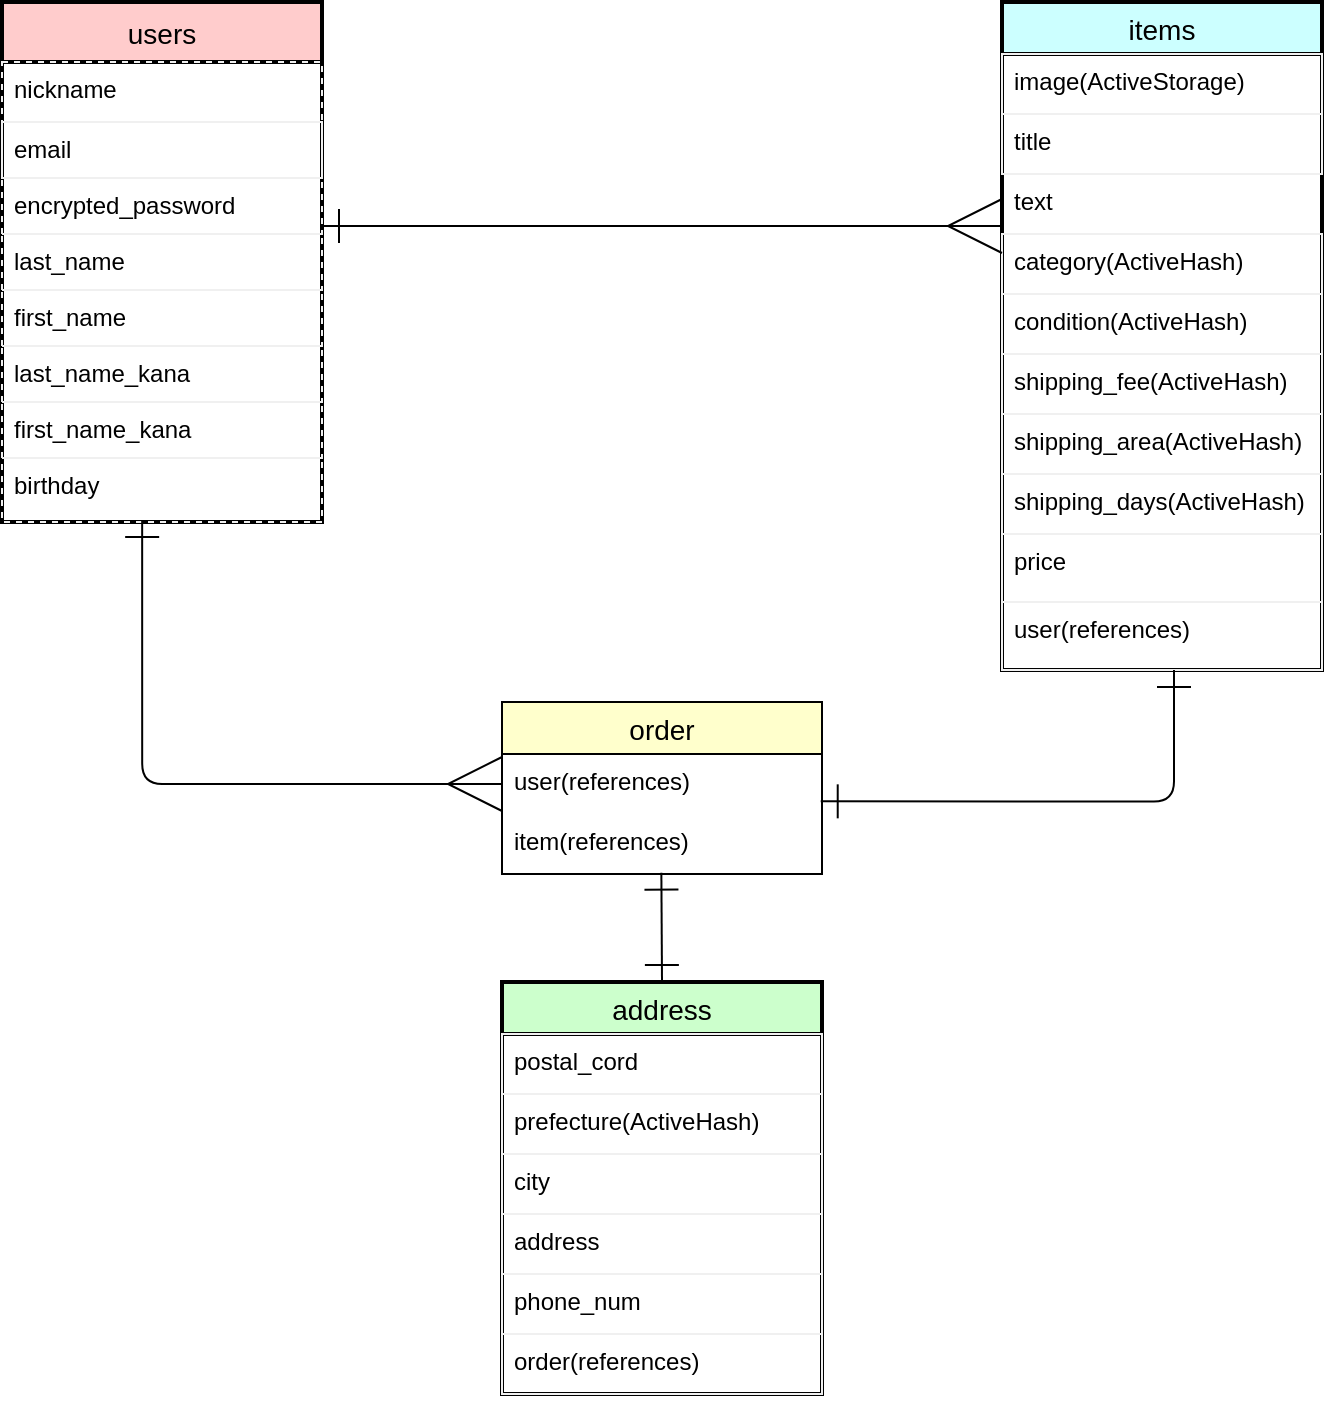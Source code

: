 <mxfile version="13.10.0" type="embed">
    <diagram id="MUXQ-F3lX838vJgPZNaB" name="ページ1">
        <mxGraphModel dx="728" dy="680" grid="1" gridSize="10" guides="1" tooltips="1" connect="1" arrows="1" fold="1" page="1" pageScale="1" pageWidth="850" pageHeight="1100" math="0" shadow="0">
            <root>
                <mxCell id="0"/>
                <mxCell id="1" parent="0"/>
                <mxCell id="16" value="users" style="swimlane;fontStyle=0;childLayout=stackLayout;horizontal=1;startSize=30;horizontalStack=0;resizeParent=1;resizeParentMax=0;resizeLast=0;collapsible=1;marginBottom=0;align=center;fontSize=14;rotation=0;strokeWidth=2;fontColor=#000000;fillColor=#FFCCCC;" parent="1" vertex="1">
                    <mxGeometry x="50" y="60" width="160" height="260" as="geometry"/>
                </mxCell>
                <mxCell id="17" value="nickname" style="text;fillColor=none;spacingLeft=4;spacingRight=4;overflow=hidden;rotatable=0;points=[[0,0.5],[1,0.5]];portConstraint=eastwest;fontSize=12;rotation=0;strokeColor=#f0f0f0;dashed=1;" parent="16" vertex="1">
                    <mxGeometry y="30" width="160" height="30" as="geometry"/>
                </mxCell>
                <mxCell id="27" value="email" style="text;fillColor=none;spacingLeft=4;spacingRight=4;overflow=hidden;rotatable=0;points=[[0,0.5],[1,0.5]];portConstraint=eastwest;fontSize=12;rotation=0;strokeColor=#f0f0f0;" parent="16" vertex="1">
                    <mxGeometry y="60" width="160" height="28" as="geometry"/>
                </mxCell>
                <mxCell id="28" value="encrypted_password" style="text;fillColor=none;spacingLeft=4;spacingRight=4;overflow=hidden;rotatable=0;points=[[0,0.5],[1,0.5]];portConstraint=eastwest;fontSize=12;rotation=0;dashed=1;strokeColor=#f0f0f0;" parent="16" vertex="1">
                    <mxGeometry y="88" width="160" height="28" as="geometry"/>
                </mxCell>
                <mxCell id="36" value="last_name" style="text;fillColor=none;spacingLeft=4;spacingRight=4;overflow=hidden;rotatable=0;points=[[0,0.5],[1,0.5]];portConstraint=eastwest;fontSize=12;rotation=0;dashed=1;strokeColor=#f0f0f0;" parent="16" vertex="1">
                    <mxGeometry y="116" width="160" height="28" as="geometry"/>
                </mxCell>
                <mxCell id="37" value="first_name" style="text;fillColor=none;spacingLeft=4;spacingRight=4;overflow=hidden;rotatable=0;points=[[0,0.5],[1,0.5]];portConstraint=eastwest;fontSize=12;rotation=0;dashed=1;strokeColor=#f0f0f0;" parent="16" vertex="1">
                    <mxGeometry y="144" width="160" height="28" as="geometry"/>
                </mxCell>
                <mxCell id="38" value="last_name_kana" style="text;fillColor=none;spacingLeft=4;spacingRight=4;overflow=hidden;rotatable=0;points=[[0,0.5],[1,0.5]];portConstraint=eastwest;fontSize=12;rotation=0;dashed=1;strokeColor=#f0f0f0;" parent="16" vertex="1">
                    <mxGeometry y="172" width="160" height="28" as="geometry"/>
                </mxCell>
                <mxCell id="39" value="first_name_kana" style="text;fillColor=none;spacingLeft=4;spacingRight=4;overflow=hidden;rotatable=0;points=[[0,0.5],[1,0.5]];portConstraint=eastwest;fontSize=12;rotation=0;dashed=1;strokeColor=#f0f0f0;" parent="16" vertex="1">
                    <mxGeometry y="200" width="160" height="28" as="geometry"/>
                </mxCell>
                <mxCell id="18" value="birthday" style="text;fillColor=none;spacingLeft=4;spacingRight=4;overflow=hidden;rotatable=0;points=[[0,0.5],[1,0.5]];portConstraint=eastwest;fontSize=12;rotation=0;dashed=1;strokeColor=#f0f0f0;" parent="16" vertex="1">
                    <mxGeometry y="228" width="160" height="32" as="geometry"/>
                </mxCell>
                <mxCell id="40" value="items" style="swimlane;fontStyle=0;childLayout=stackLayout;horizontal=1;startSize=26;horizontalStack=0;resizeParent=1;resizeParentMax=0;resizeLast=0;collapsible=1;marginBottom=0;align=center;fontSize=14;strokeWidth=2;fillColor=#CCFFFF;fontColor=#000000;" parent="1" vertex="1">
                    <mxGeometry x="550" y="60" width="160" height="334" as="geometry">
                        <mxRectangle x="550" y="60" width="70" height="26" as="alternateBounds"/>
                    </mxGeometry>
                </mxCell>
                <mxCell id="41" value="image(ActiveStorage)" style="text;fillColor=none;spacingLeft=4;spacingRight=4;overflow=hidden;rotatable=0;points=[[0,0.5],[1,0.5]];portConstraint=eastwest;fontSize=12;strokeColor=#f0f0f0;" parent="40" vertex="1">
                    <mxGeometry y="26" width="160" height="30" as="geometry"/>
                </mxCell>
                <mxCell id="42" value="title" style="text;fillColor=none;spacingLeft=4;spacingRight=4;overflow=hidden;rotatable=0;points=[[0,0.5],[1,0.5]];portConstraint=eastwest;fontSize=12;strokeColor=#f0f0f0;" parent="40" vertex="1">
                    <mxGeometry y="56" width="160" height="30" as="geometry"/>
                </mxCell>
                <mxCell id="44" value="text" style="text;strokeColor=none;fillColor=none;spacingLeft=4;spacingRight=4;overflow=hidden;rotatable=0;points=[[0,0.5],[1,0.5]];portConstraint=eastwest;fontSize=12;" parent="40" vertex="1">
                    <mxGeometry y="86" width="160" height="30" as="geometry"/>
                </mxCell>
                <mxCell id="45" value="category(ActiveHash)" style="text;fillColor=none;spacingLeft=4;spacingRight=4;overflow=hidden;rotatable=0;points=[[0,0.5],[1,0.5]];portConstraint=eastwest;fontSize=12;strokeColor=#f0f0f0;" parent="40" vertex="1">
                    <mxGeometry y="116" width="160" height="30" as="geometry"/>
                </mxCell>
                <mxCell id="46" value="condition(ActiveHash)" style="text;fillColor=none;spacingLeft=4;spacingRight=4;overflow=hidden;rotatable=0;points=[[0,0.5],[1,0.5]];portConstraint=eastwest;fontSize=12;strokeColor=#f0f0f0;" parent="40" vertex="1">
                    <mxGeometry y="146" width="160" height="30" as="geometry"/>
                </mxCell>
                <mxCell id="47" value="shipping_fee(ActiveHash)" style="text;fillColor=none;spacingLeft=4;spacingRight=4;overflow=hidden;rotatable=0;points=[[0,0.5],[1,0.5]];portConstraint=eastwest;fontSize=12;strokeColor=#f0f0f0;" parent="40" vertex="1">
                    <mxGeometry y="176" width="160" height="30" as="geometry"/>
                </mxCell>
                <mxCell id="48" value="shipping_area(ActiveHash)" style="text;fillColor=none;spacingLeft=4;spacingRight=4;overflow=hidden;rotatable=0;points=[[0,0.5],[1,0.5]];portConstraint=eastwest;fontSize=12;strokeColor=#f0f0f0;" parent="40" vertex="1">
                    <mxGeometry y="206" width="160" height="30" as="geometry"/>
                </mxCell>
                <mxCell id="50" value="shipping_days(ActiveHash)" style="text;fillColor=none;spacingLeft=4;spacingRight=4;overflow=hidden;rotatable=0;points=[[0,0.5],[1,0.5]];portConstraint=eastwest;fontSize=12;strokeColor=#f0f0f0;" parent="40" vertex="1">
                    <mxGeometry y="236" width="160" height="30" as="geometry"/>
                </mxCell>
                <mxCell id="43" value="price" style="text;fillColor=none;spacingLeft=4;spacingRight=4;overflow=hidden;rotatable=0;points=[[0,0.5],[1,0.5]];portConstraint=eastwest;fontSize=12;strokeColor=#f0f0f0;" parent="40" vertex="1">
                    <mxGeometry y="266" width="160" height="34" as="geometry"/>
                </mxCell>
                <mxCell id="69" value="user(references)" style="text;fillColor=none;spacingLeft=4;spacingRight=4;overflow=hidden;rotatable=0;points=[[0,0.5],[1,0.5]];portConstraint=eastwest;fontSize=12;strokeColor=#f0f0f0;" vertex="1" parent="40">
                    <mxGeometry y="300" width="160" height="34" as="geometry"/>
                </mxCell>
                <mxCell id="51" value="address" style="swimlane;fontStyle=0;childLayout=stackLayout;horizontal=1;startSize=26;horizontalStack=0;resizeParent=1;resizeParentMax=0;resizeLast=0;collapsible=1;marginBottom=0;align=center;fontSize=14;strokeWidth=2;fillColor=#CCFFCC;fontColor=#000000;" parent="1" vertex="1">
                    <mxGeometry x="300" y="550" width="160" height="206" as="geometry"/>
                </mxCell>
                <mxCell id="56" value="postal_cord" style="text;fillColor=none;spacingLeft=4;spacingRight=4;overflow=hidden;rotatable=0;points=[[0,0.5],[1,0.5]];portConstraint=eastwest;fontSize=12;strokeColor=#f0f0f0;" parent="51" vertex="1">
                    <mxGeometry y="26" width="160" height="30" as="geometry"/>
                </mxCell>
                <mxCell id="57" value="prefecture(ActiveHash)" style="text;fillColor=none;spacingLeft=4;spacingRight=4;overflow=hidden;rotatable=0;points=[[0,0.5],[1,0.5]];portConstraint=eastwest;fontSize=12;strokeColor=#f0f0f0;" parent="51" vertex="1">
                    <mxGeometry y="56" width="160" height="30" as="geometry"/>
                </mxCell>
                <mxCell id="58" value="city" style="text;fillColor=none;spacingLeft=4;spacingRight=4;overflow=hidden;rotatable=0;points=[[0,0.5],[1,0.5]];portConstraint=eastwest;fontSize=12;strokeColor=#f0f0f0;" parent="51" vertex="1">
                    <mxGeometry y="86" width="160" height="30" as="geometry"/>
                </mxCell>
                <mxCell id="59" value="address" style="text;fillColor=none;spacingLeft=4;spacingRight=4;overflow=hidden;rotatable=0;points=[[0,0.5],[1,0.5]];portConstraint=eastwest;fontSize=12;strokeColor=#f0f0f0;" parent="51" vertex="1">
                    <mxGeometry y="116" width="160" height="30" as="geometry"/>
                </mxCell>
                <mxCell id="76" value="phone_num" style="text;fillColor=none;spacingLeft=4;spacingRight=4;overflow=hidden;rotatable=0;points=[[0,0.5],[1,0.5]];portConstraint=eastwest;fontSize=12;strokeColor=#f0f0f0;" vertex="1" parent="51">
                    <mxGeometry y="146" width="160" height="30" as="geometry"/>
                </mxCell>
                <mxCell id="54" value="order(references)" style="text;fillColor=none;spacingLeft=4;spacingRight=4;overflow=hidden;rotatable=0;points=[[0,0.5],[1,0.5]];portConstraint=eastwest;fontSize=12;strokeColor=#f0f0f0;" parent="51" vertex="1">
                    <mxGeometry y="176" width="160" height="30" as="geometry"/>
                </mxCell>
                <mxCell id="63" value="" style="fontSize=12;html=1;endArrow=ERmany;endSize=25;startArrow=ERone;startFill=0;startSize=15;" parent="1" edge="1">
                    <mxGeometry width="100" height="100" relative="1" as="geometry">
                        <mxPoint x="210" y="172" as="sourcePoint"/>
                        <mxPoint x="550" y="172" as="targetPoint"/>
                    </mxGeometry>
                </mxCell>
                <mxCell id="65" value="" style="edgeStyle=entityRelationEdgeStyle;fontSize=12;html=1;endArrow=ERone;endFill=1;rounded=0;exitX=1;exitY=0.5;exitDx=0;exitDy=0;strokeColor=none;" parent="1" source="58" edge="1">
                    <mxGeometry width="100" height="100" relative="1" as="geometry">
                        <mxPoint x="550" y="560" as="sourcePoint"/>
                        <mxPoint x="650" y="410" as="targetPoint"/>
                    </mxGeometry>
                </mxCell>
                <mxCell id="67" value="" style="edgeStyle=orthogonalEdgeStyle;fontSize=12;html=1;endArrow=ERmany;endFill=0;exitX=0.438;exitY=0.969;exitDx=0;exitDy=0;exitPerimeter=0;startArrow=ERone;startFill=0;startSize=15;endSize=25;entryX=0;entryY=0.5;entryDx=0;entryDy=0;" parent="1" source="18" target="71" edge="1">
                    <mxGeometry width="100" height="100" relative="1" as="geometry">
                        <mxPoint x="320" y="400" as="sourcePoint"/>
                        <mxPoint x="210" y="390" as="targetPoint"/>
                        <Array as="points">
                            <mxPoint x="120" y="451"/>
                        </Array>
                    </mxGeometry>
                </mxCell>
                <mxCell id="70" value="order" style="swimlane;fontStyle=0;childLayout=stackLayout;horizontal=1;startSize=26;horizontalStack=0;resizeParent=1;resizeParentMax=0;resizeLast=0;collapsible=1;marginBottom=0;align=center;fontSize=14;fillColor=#FFFFCC;fontColor=#000000;" vertex="1" parent="1">
                    <mxGeometry x="300" y="410" width="160" height="86" as="geometry"/>
                </mxCell>
                <mxCell id="71" value="user(references)" style="text;strokeColor=none;fillColor=none;spacingLeft=4;spacingRight=4;overflow=hidden;rotatable=0;points=[[0,0.5],[1,0.5]];portConstraint=eastwest;fontSize=12;" vertex="1" parent="70">
                    <mxGeometry y="26" width="160" height="30" as="geometry"/>
                </mxCell>
                <mxCell id="72" value="item(references)" style="text;strokeColor=none;fillColor=none;spacingLeft=4;spacingRight=4;overflow=hidden;rotatable=0;points=[[0,0.5],[1,0.5]];portConstraint=eastwest;fontSize=12;" vertex="1" parent="70">
                    <mxGeometry y="56" width="160" height="30" as="geometry"/>
                </mxCell>
                <mxCell id="74" value="" style="edgeStyle=orthogonalEdgeStyle;fontSize=12;html=1;endArrow=ERone;endFill=1;startArrow=ERone;startFill=0;endSize=15;startSize=15;exitX=0.996;exitY=0.789;exitDx=0;exitDy=0;exitPerimeter=0;" edge="1" parent="1" source="71" target="69">
                    <mxGeometry width="100" height="100" relative="1" as="geometry">
                        <mxPoint x="462" y="460" as="sourcePoint"/>
                        <mxPoint x="630" y="403" as="targetPoint"/>
                        <Array as="points">
                            <mxPoint x="636" y="460"/>
                        </Array>
                    </mxGeometry>
                </mxCell>
                <mxCell id="75" value="" style="fontSize=12;html=1;endArrow=ERone;endFill=1;entryX=0.498;entryY=0.978;entryDx=0;entryDy=0;entryPerimeter=0;startArrow=ERone;startFill=0;endSize=15;startSize=15;exitX=0.5;exitY=0;exitDx=0;exitDy=0;" edge="1" parent="1" source="51" target="72">
                    <mxGeometry width="100" height="100" relative="1" as="geometry">
                        <mxPoint x="369" y="549" as="sourcePoint"/>
                        <mxPoint x="430" y="436" as="targetPoint"/>
                        <Array as="points"/>
                    </mxGeometry>
                </mxCell>
            </root>
        </mxGraphModel>
    </diagram>
</mxfile>
